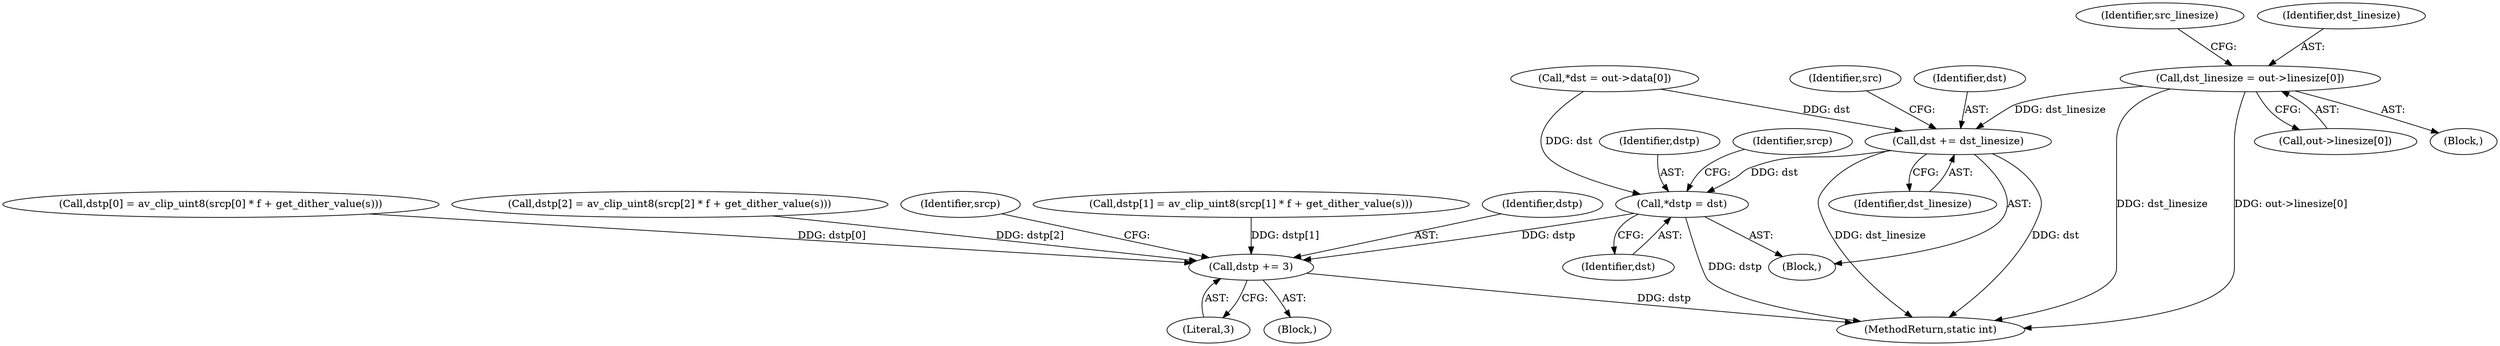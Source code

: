digraph "0_FFmpeg_e43a0a232dbf6d3c161823c2e07c52e76227a1bc_10@array" {
"1000194" [label="(Call,dst_linesize = out->linesize[0])"];
"1000300" [label="(Call,dst += dst_linesize)"];
"1000228" [label="(Call,*dstp = dst)"];
"1000248" [label="(Call,dstp += 3)"];
"1000233" [label="(Identifier,srcp)"];
"1000172" [label="(Call,*dst = out->data[0])"];
"1000170" [label="(Block,)"];
"1000203" [label="(Identifier,src_linesize)"];
"1000228" [label="(Call,*dstp = dst)"];
"1000249" [label="(Identifier,dstp)"];
"1000302" [label="(Identifier,dst_linesize)"];
"1000230" [label="(Identifier,dst)"];
"1000304" [label="(Identifier,src)"];
"1000511" [label="(MethodReturn,static int)"];
"1000196" [label="(Call,out->linesize[0])"];
"1000250" [label="(Literal,3)"];
"1000247" [label="(Block,)"];
"1000300" [label="(Call,dst += dst_linesize)"];
"1000261" [label="(Call,dstp[0] = av_clip_uint8(srcp[0] * f + get_dither_value(s)))"];
"1000287" [label="(Call,dstp[2] = av_clip_uint8(srcp[2] * f + get_dither_value(s)))"];
"1000301" [label="(Identifier,dst)"];
"1000229" [label="(Identifier,dstp)"];
"1000195" [label="(Identifier,dst_linesize)"];
"1000226" [label="(Block,)"];
"1000194" [label="(Call,dst_linesize = out->linesize[0])"];
"1000248" [label="(Call,dstp += 3)"];
"1000252" [label="(Identifier,srcp)"];
"1000274" [label="(Call,dstp[1] = av_clip_uint8(srcp[1] * f + get_dither_value(s)))"];
"1000194" -> "1000170"  [label="AST: "];
"1000194" -> "1000196"  [label="CFG: "];
"1000195" -> "1000194"  [label="AST: "];
"1000196" -> "1000194"  [label="AST: "];
"1000203" -> "1000194"  [label="CFG: "];
"1000194" -> "1000511"  [label="DDG: dst_linesize"];
"1000194" -> "1000511"  [label="DDG: out->linesize[0]"];
"1000194" -> "1000300"  [label="DDG: dst_linesize"];
"1000300" -> "1000226"  [label="AST: "];
"1000300" -> "1000302"  [label="CFG: "];
"1000301" -> "1000300"  [label="AST: "];
"1000302" -> "1000300"  [label="AST: "];
"1000304" -> "1000300"  [label="CFG: "];
"1000300" -> "1000511"  [label="DDG: dst"];
"1000300" -> "1000511"  [label="DDG: dst_linesize"];
"1000300" -> "1000228"  [label="DDG: dst"];
"1000172" -> "1000300"  [label="DDG: dst"];
"1000228" -> "1000226"  [label="AST: "];
"1000228" -> "1000230"  [label="CFG: "];
"1000229" -> "1000228"  [label="AST: "];
"1000230" -> "1000228"  [label="AST: "];
"1000233" -> "1000228"  [label="CFG: "];
"1000228" -> "1000511"  [label="DDG: dstp"];
"1000172" -> "1000228"  [label="DDG: dst"];
"1000228" -> "1000248"  [label="DDG: dstp"];
"1000248" -> "1000247"  [label="AST: "];
"1000248" -> "1000250"  [label="CFG: "];
"1000249" -> "1000248"  [label="AST: "];
"1000250" -> "1000248"  [label="AST: "];
"1000252" -> "1000248"  [label="CFG: "];
"1000248" -> "1000511"  [label="DDG: dstp"];
"1000274" -> "1000248"  [label="DDG: dstp[1]"];
"1000261" -> "1000248"  [label="DDG: dstp[0]"];
"1000287" -> "1000248"  [label="DDG: dstp[2]"];
}
